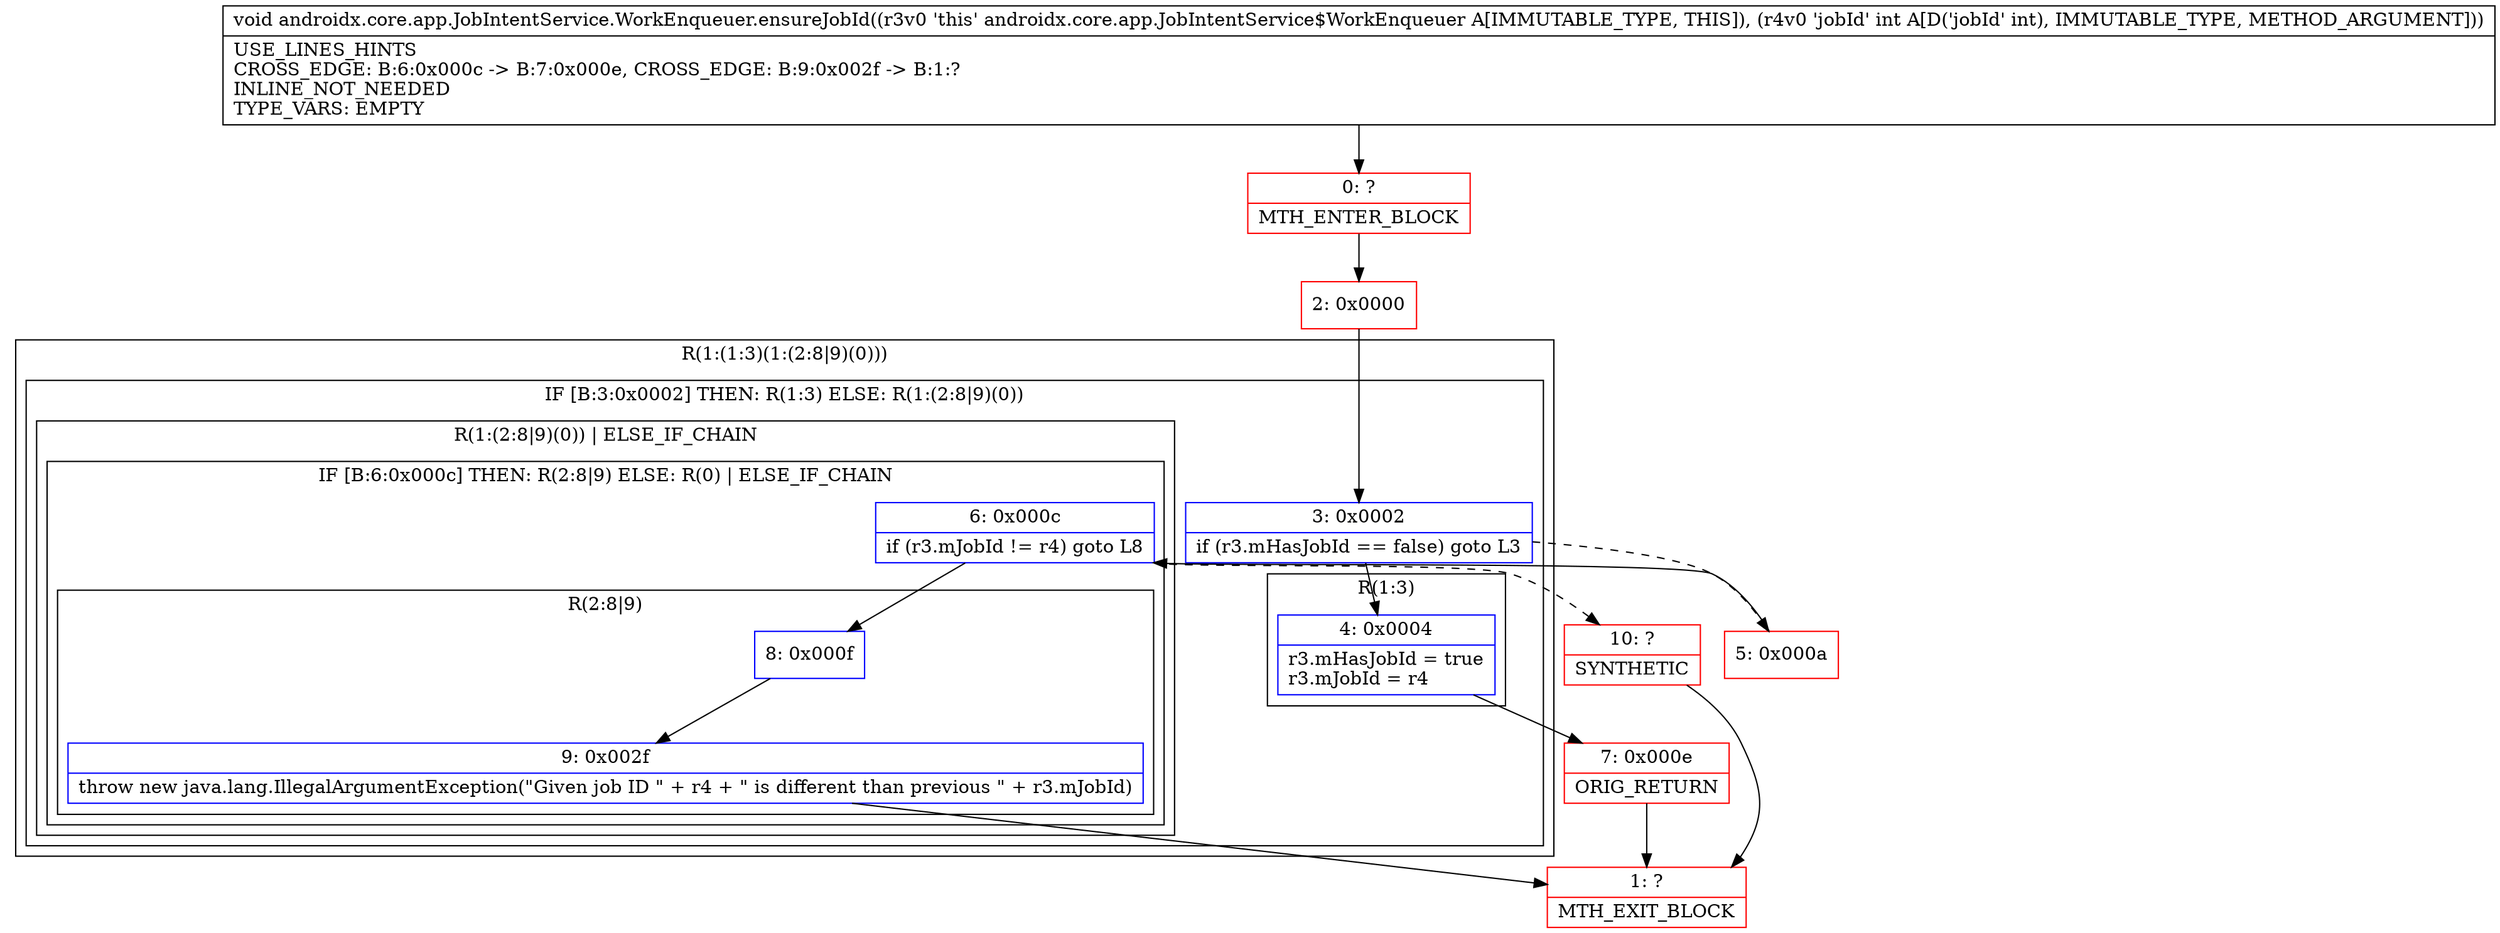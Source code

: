 digraph "CFG forandroidx.core.app.JobIntentService.WorkEnqueuer.ensureJobId(I)V" {
subgraph cluster_Region_737771524 {
label = "R(1:(1:3)(1:(2:8|9)(0)))";
node [shape=record,color=blue];
subgraph cluster_IfRegion_432630474 {
label = "IF [B:3:0x0002] THEN: R(1:3) ELSE: R(1:(2:8|9)(0))";
node [shape=record,color=blue];
Node_3 [shape=record,label="{3\:\ 0x0002|if (r3.mHasJobId == false) goto L3\l}"];
subgraph cluster_Region_1766105991 {
label = "R(1:3)";
node [shape=record,color=blue];
Node_4 [shape=record,label="{4\:\ 0x0004|r3.mHasJobId = true\lr3.mJobId = r4\l}"];
}
subgraph cluster_Region_1698038000 {
label = "R(1:(2:8|9)(0)) | ELSE_IF_CHAIN\l";
node [shape=record,color=blue];
subgraph cluster_IfRegion_44582386 {
label = "IF [B:6:0x000c] THEN: R(2:8|9) ELSE: R(0) | ELSE_IF_CHAIN\l";
node [shape=record,color=blue];
Node_6 [shape=record,label="{6\:\ 0x000c|if (r3.mJobId != r4) goto L8\l}"];
subgraph cluster_Region_1348857943 {
label = "R(2:8|9)";
node [shape=record,color=blue];
Node_8 [shape=record,label="{8\:\ 0x000f}"];
Node_9 [shape=record,label="{9\:\ 0x002f|throw new java.lang.IllegalArgumentException(\"Given job ID \" + r4 + \" is different than previous \" + r3.mJobId)\l}"];
}
subgraph cluster_Region_485566791 {
label = "R(0)";
node [shape=record,color=blue];
}
}
}
}
}
Node_0 [shape=record,color=red,label="{0\:\ ?|MTH_ENTER_BLOCK\l}"];
Node_2 [shape=record,color=red,label="{2\:\ 0x0000}"];
Node_7 [shape=record,color=red,label="{7\:\ 0x000e|ORIG_RETURN\l}"];
Node_1 [shape=record,color=red,label="{1\:\ ?|MTH_EXIT_BLOCK\l}"];
Node_5 [shape=record,color=red,label="{5\:\ 0x000a}"];
Node_10 [shape=record,color=red,label="{10\:\ ?|SYNTHETIC\l}"];
MethodNode[shape=record,label="{void androidx.core.app.JobIntentService.WorkEnqueuer.ensureJobId((r3v0 'this' androidx.core.app.JobIntentService$WorkEnqueuer A[IMMUTABLE_TYPE, THIS]), (r4v0 'jobId' int A[D('jobId' int), IMMUTABLE_TYPE, METHOD_ARGUMENT]))  | USE_LINES_HINTS\lCROSS_EDGE: B:6:0x000c \-\> B:7:0x000e, CROSS_EDGE: B:9:0x002f \-\> B:1:?\lINLINE_NOT_NEEDED\lTYPE_VARS: EMPTY\l}"];
MethodNode -> Node_0;Node_3 -> Node_4;
Node_3 -> Node_5[style=dashed];
Node_4 -> Node_7;
Node_6 -> Node_8;
Node_6 -> Node_10[style=dashed];
Node_8 -> Node_9;
Node_9 -> Node_1;
Node_0 -> Node_2;
Node_2 -> Node_3;
Node_7 -> Node_1;
Node_5 -> Node_6;
Node_10 -> Node_1;
}

